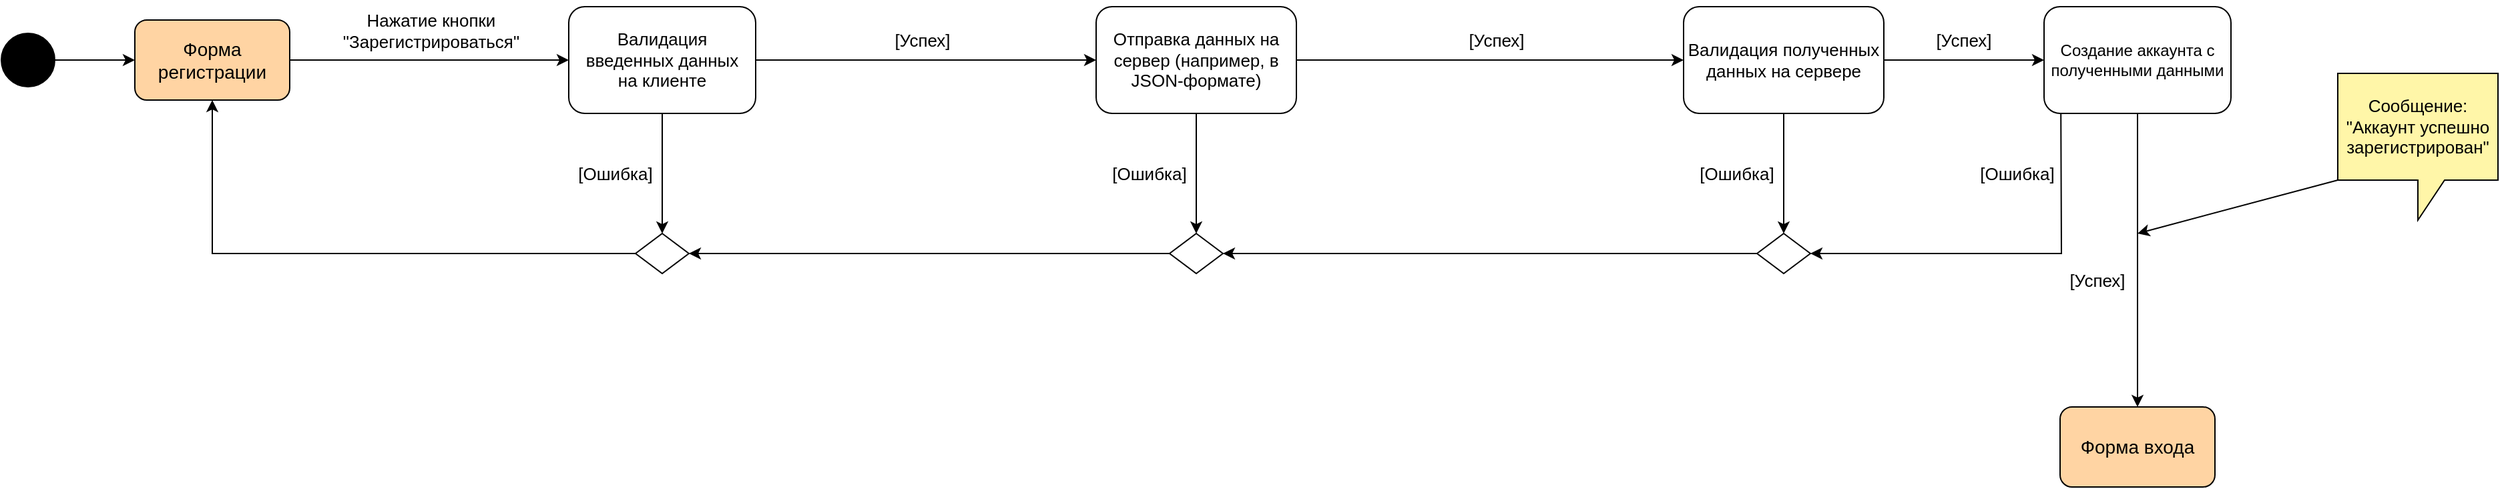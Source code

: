 <mxfile version="23.1.5" type="device">
  <diagram name="Страница — 1" id="Dqbl7NUGJo1QKrN5nHCF">
    <mxGraphModel dx="1050" dy="530" grid="1" gridSize="10" guides="1" tooltips="1" connect="1" arrows="1" fold="1" page="1" pageScale="1" pageWidth="827" pageHeight="1169" math="0" shadow="0">
      <root>
        <mxCell id="0" />
        <mxCell id="1" parent="0" />
        <mxCell id="CuiGXcV2ylz-t7WAoHUp-3" style="edgeStyle=orthogonalEdgeStyle;rounded=0;orthogonalLoop=1;jettySize=auto;html=1;exitX=1;exitY=0.5;exitDx=0;exitDy=0;entryX=0;entryY=0.5;entryDx=0;entryDy=0;" parent="1" source="CuiGXcV2ylz-t7WAoHUp-1" target="CuiGXcV2ylz-t7WAoHUp-2" edge="1">
          <mxGeometry relative="1" as="geometry" />
        </mxCell>
        <mxCell id="CuiGXcV2ylz-t7WAoHUp-1" value="" style="ellipse;whiteSpace=wrap;html=1;aspect=fixed;fillColor=#000000;" parent="1" vertex="1">
          <mxGeometry y="320" width="40" height="40" as="geometry" />
        </mxCell>
        <mxCell id="H53jDrW57Gt3jJ33HCJQ-1" style="edgeStyle=orthogonalEdgeStyle;rounded=0;orthogonalLoop=1;jettySize=auto;html=1;exitX=1;exitY=0.5;exitDx=0;exitDy=0;entryX=0;entryY=0.5;entryDx=0;entryDy=0;" parent="1" source="CuiGXcV2ylz-t7WAoHUp-2" target="CuiGXcV2ylz-t7WAoHUp-17" edge="1">
          <mxGeometry relative="1" as="geometry" />
        </mxCell>
        <mxCell id="CuiGXcV2ylz-t7WAoHUp-2" value="" style="rounded=1;whiteSpace=wrap;html=1;fillColor=#FFD4A3;" parent="1" vertex="1">
          <mxGeometry x="100" y="310" width="116" height="60" as="geometry" />
        </mxCell>
        <mxCell id="CuiGXcV2ylz-t7WAoHUp-4" value="Форма регистрации" style="text;strokeColor=none;align=center;fillColor=none;html=1;verticalAlign=middle;whiteSpace=wrap;rounded=0;fontSize=14;" parent="1" vertex="1">
          <mxGeometry x="108" y="310" width="100" height="60" as="geometry" />
        </mxCell>
        <mxCell id="CuiGXcV2ylz-t7WAoHUp-8" value="Нажатие кнопки &quot;Зарегистрироваться&quot;" style="text;strokeColor=none;align=center;fillColor=none;html=1;verticalAlign=middle;whiteSpace=wrap;rounded=0;fontSize=13;" parent="1" vertex="1">
          <mxGeometry x="250" y="295" width="144" height="45" as="geometry" />
        </mxCell>
        <mxCell id="CuiGXcV2ylz-t7WAoHUp-22" style="edgeStyle=orthogonalEdgeStyle;rounded=0;orthogonalLoop=1;jettySize=auto;html=1;exitX=0.5;exitY=1;exitDx=0;exitDy=0;entryX=0.5;entryY=0;entryDx=0;entryDy=0;" parent="1" source="CuiGXcV2ylz-t7WAoHUp-17" target="CuiGXcV2ylz-t7WAoHUp-21" edge="1">
          <mxGeometry relative="1" as="geometry" />
        </mxCell>
        <mxCell id="CuiGXcV2ylz-t7WAoHUp-26" style="edgeStyle=orthogonalEdgeStyle;rounded=0;orthogonalLoop=1;jettySize=auto;html=1;exitX=1;exitY=0.5;exitDx=0;exitDy=0;entryX=0;entryY=0.5;entryDx=0;entryDy=0;" parent="1" source="CuiGXcV2ylz-t7WAoHUp-17" target="CuiGXcV2ylz-t7WAoHUp-25" edge="1">
          <mxGeometry relative="1" as="geometry" />
        </mxCell>
        <mxCell id="CuiGXcV2ylz-t7WAoHUp-17" value="" style="rounded=1;whiteSpace=wrap;html=1;" parent="1" vertex="1">
          <mxGeometry x="425" y="300" width="140" height="80" as="geometry" />
        </mxCell>
        <mxCell id="CuiGXcV2ylz-t7WAoHUp-19" value="Валидация введенных данных на клиенте" style="text;strokeColor=none;align=center;fillColor=none;html=1;verticalAlign=middle;whiteSpace=wrap;rounded=0;fontSize=13;" parent="1" vertex="1">
          <mxGeometry x="430" y="305" width="130" height="70" as="geometry" />
        </mxCell>
        <mxCell id="CuiGXcV2ylz-t7WAoHUp-23" style="edgeStyle=orthogonalEdgeStyle;rounded=0;orthogonalLoop=1;jettySize=auto;html=1;exitX=0;exitY=0.5;exitDx=0;exitDy=0;entryX=0.5;entryY=1;entryDx=0;entryDy=0;" parent="1" source="CuiGXcV2ylz-t7WAoHUp-21" target="CuiGXcV2ylz-t7WAoHUp-4" edge="1">
          <mxGeometry relative="1" as="geometry">
            <mxPoint x="450" y="485" as="targetPoint" />
          </mxGeometry>
        </mxCell>
        <mxCell id="CuiGXcV2ylz-t7WAoHUp-21" value="" style="rhombus;whiteSpace=wrap;html=1;" parent="1" vertex="1">
          <mxGeometry x="475" y="470" width="40" height="30" as="geometry" />
        </mxCell>
        <mxCell id="CuiGXcV2ylz-t7WAoHUp-24" value="[Ошибка]" style="text;strokeColor=none;align=center;fillColor=none;html=1;verticalAlign=middle;whiteSpace=wrap;rounded=0;fontSize=13;" parent="1" vertex="1">
          <mxGeometry x="430" y="410" width="60" height="30" as="geometry" />
        </mxCell>
        <mxCell id="CuiGXcV2ylz-t7WAoHUp-35" style="edgeStyle=orthogonalEdgeStyle;rounded=0;orthogonalLoop=1;jettySize=auto;html=1;exitX=1;exitY=0.5;exitDx=0;exitDy=0;entryX=0;entryY=0.5;entryDx=0;entryDy=0;" parent="1" source="CuiGXcV2ylz-t7WAoHUp-25" target="CuiGXcV2ylz-t7WAoHUp-34" edge="1">
          <mxGeometry relative="1" as="geometry" />
        </mxCell>
        <mxCell id="CuiGXcV2ylz-t7WAoHUp-25" value="" style="rounded=1;whiteSpace=wrap;html=1;" parent="1" vertex="1">
          <mxGeometry x="820" y="300" width="150" height="80" as="geometry" />
        </mxCell>
        <mxCell id="CuiGXcV2ylz-t7WAoHUp-27" value="[Успех]" style="text;strokeColor=none;align=center;fillColor=none;html=1;verticalAlign=middle;whiteSpace=wrap;rounded=0;fontSize=13;" parent="1" vertex="1">
          <mxGeometry x="640" y="310" width="100" height="30" as="geometry" />
        </mxCell>
        <mxCell id="CuiGXcV2ylz-t7WAoHUp-28" value="Отправка данных на сервер (например, в JSON-формате)" style="text;strokeColor=none;align=center;fillColor=none;html=1;verticalAlign=middle;whiteSpace=wrap;rounded=0;fontSize=13;" parent="1" vertex="1">
          <mxGeometry x="830" y="305" width="130" height="70" as="geometry" />
        </mxCell>
        <mxCell id="CuiGXcV2ylz-t7WAoHUp-32" style="edgeStyle=orthogonalEdgeStyle;rounded=0;orthogonalLoop=1;jettySize=auto;html=1;exitX=0;exitY=0.5;exitDx=0;exitDy=0;entryX=1;entryY=0.5;entryDx=0;entryDy=0;" parent="1" source="CuiGXcV2ylz-t7WAoHUp-29" target="CuiGXcV2ylz-t7WAoHUp-21" edge="1">
          <mxGeometry relative="1" as="geometry" />
        </mxCell>
        <mxCell id="CuiGXcV2ylz-t7WAoHUp-29" value="" style="rhombus;whiteSpace=wrap;html=1;" parent="1" vertex="1">
          <mxGeometry x="875" y="470" width="40" height="30" as="geometry" />
        </mxCell>
        <mxCell id="CuiGXcV2ylz-t7WAoHUp-31" style="edgeStyle=orthogonalEdgeStyle;rounded=0;orthogonalLoop=1;jettySize=auto;html=1;exitX=0.5;exitY=1;exitDx=0;exitDy=0;entryX=0.5;entryY=0;entryDx=0;entryDy=0;" parent="1" source="CuiGXcV2ylz-t7WAoHUp-25" target="CuiGXcV2ylz-t7WAoHUp-29" edge="1">
          <mxGeometry relative="1" as="geometry" />
        </mxCell>
        <mxCell id="CuiGXcV2ylz-t7WAoHUp-33" value="[Ошибка]" style="text;strokeColor=none;align=center;fillColor=none;html=1;verticalAlign=middle;whiteSpace=wrap;rounded=0;fontSize=13;" parent="1" vertex="1">
          <mxGeometry x="830" y="410" width="60" height="30" as="geometry" />
        </mxCell>
        <mxCell id="CuiGXcV2ylz-t7WAoHUp-37" style="edgeStyle=orthogonalEdgeStyle;rounded=0;orthogonalLoop=1;jettySize=auto;html=1;exitX=0.5;exitY=1;exitDx=0;exitDy=0;entryX=0.5;entryY=0;entryDx=0;entryDy=0;" parent="1" source="CuiGXcV2ylz-t7WAoHUp-34" target="CuiGXcV2ylz-t7WAoHUp-36" edge="1">
          <mxGeometry relative="1" as="geometry" />
        </mxCell>
        <mxCell id="CuiGXcV2ylz-t7WAoHUp-34" value="" style="rounded=1;whiteSpace=wrap;html=1;" parent="1" vertex="1">
          <mxGeometry x="1260" y="300" width="150" height="80" as="geometry" />
        </mxCell>
        <mxCell id="CuiGXcV2ylz-t7WAoHUp-38" style="edgeStyle=orthogonalEdgeStyle;rounded=0;orthogonalLoop=1;jettySize=auto;html=1;exitX=0;exitY=0.5;exitDx=0;exitDy=0;entryX=1;entryY=0.5;entryDx=0;entryDy=0;" parent="1" source="CuiGXcV2ylz-t7WAoHUp-36" target="CuiGXcV2ylz-t7WAoHUp-29" edge="1">
          <mxGeometry relative="1" as="geometry" />
        </mxCell>
        <mxCell id="CuiGXcV2ylz-t7WAoHUp-36" value="" style="rhombus;whiteSpace=wrap;html=1;" parent="1" vertex="1">
          <mxGeometry x="1315" y="470" width="40" height="30" as="geometry" />
        </mxCell>
        <mxCell id="CuiGXcV2ylz-t7WAoHUp-39" value="[Ошибка]" style="text;strokeColor=none;align=center;fillColor=none;html=1;verticalAlign=middle;whiteSpace=wrap;rounded=0;fontSize=13;" parent="1" vertex="1">
          <mxGeometry x="1270" y="410" width="60" height="30" as="geometry" />
        </mxCell>
        <mxCell id="CuiGXcV2ylz-t7WAoHUp-40" value="[Успех]" style="text;strokeColor=none;align=center;fillColor=none;html=1;verticalAlign=middle;whiteSpace=wrap;rounded=0;fontSize=13;" parent="1" vertex="1">
          <mxGeometry x="1070" y="310" width="100" height="30" as="geometry" />
        </mxCell>
        <mxCell id="CuiGXcV2ylz-t7WAoHUp-45" style="edgeStyle=orthogonalEdgeStyle;rounded=0;orthogonalLoop=1;jettySize=auto;html=1;exitX=1;exitY=0.5;exitDx=0;exitDy=0;entryX=0;entryY=0.5;entryDx=0;entryDy=0;" parent="1" source="CuiGXcV2ylz-t7WAoHUp-41" target="CuiGXcV2ylz-t7WAoHUp-44" edge="1">
          <mxGeometry relative="1" as="geometry" />
        </mxCell>
        <mxCell id="CuiGXcV2ylz-t7WAoHUp-41" value="Валидация полученных данных на сервере" style="text;strokeColor=none;align=center;fillColor=none;html=1;verticalAlign=middle;whiteSpace=wrap;rounded=0;fontSize=13;" parent="1" vertex="1">
          <mxGeometry x="1260" y="300" width="150" height="80" as="geometry" />
        </mxCell>
        <mxCell id="CuiGXcV2ylz-t7WAoHUp-44" value="" style="rounded=1;whiteSpace=wrap;html=1;" parent="1" vertex="1">
          <mxGeometry x="1530" y="300" width="140" height="80" as="geometry" />
        </mxCell>
        <mxCell id="CuiGXcV2ylz-t7WAoHUp-46" value="" style="endArrow=classic;html=1;rounded=0;exitX=0.09;exitY=1;exitDx=0;exitDy=0;exitPerimeter=0;entryX=1;entryY=0.5;entryDx=0;entryDy=0;" parent="1" source="CuiGXcV2ylz-t7WAoHUp-44" target="CuiGXcV2ylz-t7WAoHUp-36" edge="1">
          <mxGeometry width="50" height="50" relative="1" as="geometry">
            <mxPoint x="1370" y="430" as="sourcePoint" />
            <mxPoint x="1420" y="380" as="targetPoint" />
            <Array as="points">
              <mxPoint x="1543" y="485" />
            </Array>
          </mxGeometry>
        </mxCell>
        <mxCell id="CuiGXcV2ylz-t7WAoHUp-47" value="[Ошибка]" style="text;strokeColor=none;align=center;fillColor=none;html=1;verticalAlign=middle;whiteSpace=wrap;rounded=0;fontSize=13;" parent="1" vertex="1">
          <mxGeometry x="1480" y="410" width="60" height="30" as="geometry" />
        </mxCell>
        <mxCell id="CuiGXcV2ylz-t7WAoHUp-48" value="[Успех]" style="text;strokeColor=none;align=center;fillColor=none;html=1;verticalAlign=middle;whiteSpace=wrap;rounded=0;fontSize=13;" parent="1" vertex="1">
          <mxGeometry x="1420" y="310" width="100" height="30" as="geometry" />
        </mxCell>
        <mxCell id="CuiGXcV2ylz-t7WAoHUp-51" style="edgeStyle=orthogonalEdgeStyle;rounded=0;orthogonalLoop=1;jettySize=auto;html=1;exitX=0.5;exitY=1;exitDx=0;exitDy=0;entryX=0.5;entryY=0;entryDx=0;entryDy=0;" parent="1" source="CuiGXcV2ylz-t7WAoHUp-49" target="CuiGXcV2ylz-t7WAoHUp-50" edge="1">
          <mxGeometry relative="1" as="geometry" />
        </mxCell>
        <mxCell id="CuiGXcV2ylz-t7WAoHUp-49" value="Создание аккаунта с полученными данными" style="text;strokeColor=none;align=center;fillColor=none;html=1;verticalAlign=middle;whiteSpace=wrap;rounded=0;" parent="1" vertex="1">
          <mxGeometry x="1530" y="300" width="140" height="80" as="geometry" />
        </mxCell>
        <mxCell id="CuiGXcV2ylz-t7WAoHUp-50" value="" style="rounded=1;whiteSpace=wrap;html=1;fillColor=#FFD4A3;" parent="1" vertex="1">
          <mxGeometry x="1542" y="600" width="116" height="60" as="geometry" />
        </mxCell>
        <mxCell id="CuiGXcV2ylz-t7WAoHUp-52" value="[Успех]" style="text;strokeColor=none;align=center;fillColor=none;html=1;verticalAlign=middle;whiteSpace=wrap;rounded=0;fontSize=13;" parent="1" vertex="1">
          <mxGeometry x="1520" y="490" width="100" height="30" as="geometry" />
        </mxCell>
        <mxCell id="CuiGXcV2ylz-t7WAoHUp-53" value="Форма входа" style="text;strokeColor=none;align=center;fillColor=none;html=1;verticalAlign=middle;whiteSpace=wrap;rounded=0;fontSize=14;" parent="1" vertex="1">
          <mxGeometry x="1545" y="605" width="110" height="50" as="geometry" />
        </mxCell>
        <mxCell id="K0WmyleBu0MjA5sR9pw_-1" value="" style="shape=callout;whiteSpace=wrap;html=1;perimeter=calloutPerimeter;fillColor=#FFF6A8;" vertex="1" parent="1">
          <mxGeometry x="1750" y="350" width="120" height="110" as="geometry" />
        </mxCell>
        <mxCell id="K0WmyleBu0MjA5sR9pw_-2" value="Сообщение: &quot;Аккаунт успешно зарегистрирован&quot;" style="text;strokeColor=none;align=center;fillColor=none;html=1;verticalAlign=middle;whiteSpace=wrap;rounded=0;fontSize=13;" vertex="1" parent="1">
          <mxGeometry x="1750" y="360" width="120" height="60" as="geometry" />
        </mxCell>
        <mxCell id="K0WmyleBu0MjA5sR9pw_-3" value="" style="endArrow=classic;html=1;rounded=0;exitX=0;exitY=0;exitDx=0;exitDy=80;exitPerimeter=0;" edge="1" parent="1" source="K0WmyleBu0MjA5sR9pw_-1">
          <mxGeometry width="50" height="50" relative="1" as="geometry">
            <mxPoint x="1420" y="500" as="sourcePoint" />
            <mxPoint x="1600" y="470" as="targetPoint" />
          </mxGeometry>
        </mxCell>
      </root>
    </mxGraphModel>
  </diagram>
</mxfile>
